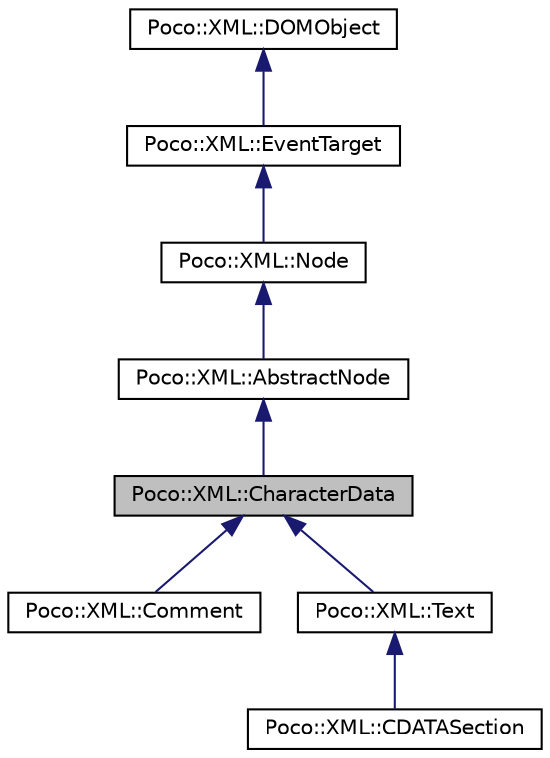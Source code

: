 digraph "Poco::XML::CharacterData"
{
 // LATEX_PDF_SIZE
  edge [fontname="Helvetica",fontsize="10",labelfontname="Helvetica",labelfontsize="10"];
  node [fontname="Helvetica",fontsize="10",shape=record];
  Node1 [label="Poco::XML::CharacterData",height=0.2,width=0.4,color="black", fillcolor="grey75", style="filled", fontcolor="black",tooltip=" "];
  Node2 -> Node1 [dir="back",color="midnightblue",fontsize="10",style="solid"];
  Node2 [label="Poco::XML::AbstractNode",height=0.2,width=0.4,color="black", fillcolor="white", style="filled",URL="$classPoco_1_1XML_1_1AbstractNode.html",tooltip=" "];
  Node3 -> Node2 [dir="back",color="midnightblue",fontsize="10",style="solid"];
  Node3 [label="Poco::XML::Node",height=0.2,width=0.4,color="black", fillcolor="white", style="filled",URL="$classPoco_1_1XML_1_1Node.html",tooltip=" "];
  Node4 -> Node3 [dir="back",color="midnightblue",fontsize="10",style="solid"];
  Node4 [label="Poco::XML::EventTarget",height=0.2,width=0.4,color="black", fillcolor="white", style="filled",URL="$classPoco_1_1XML_1_1EventTarget.html",tooltip=" "];
  Node5 -> Node4 [dir="back",color="midnightblue",fontsize="10",style="solid"];
  Node5 [label="Poco::XML::DOMObject",height=0.2,width=0.4,color="black", fillcolor="white", style="filled",URL="$classPoco_1_1XML_1_1DOMObject.html",tooltip=" "];
  Node1 -> Node6 [dir="back",color="midnightblue",fontsize="10",style="solid"];
  Node6 [label="Poco::XML::Comment",height=0.2,width=0.4,color="black", fillcolor="white", style="filled",URL="$classPoco_1_1XML_1_1Comment.html",tooltip=" "];
  Node1 -> Node7 [dir="back",color="midnightblue",fontsize="10",style="solid"];
  Node7 [label="Poco::XML::Text",height=0.2,width=0.4,color="black", fillcolor="white", style="filled",URL="$classPoco_1_1XML_1_1Text.html",tooltip=" "];
  Node7 -> Node8 [dir="back",color="midnightblue",fontsize="10",style="solid"];
  Node8 [label="Poco::XML::CDATASection",height=0.2,width=0.4,color="black", fillcolor="white", style="filled",URL="$classPoco_1_1XML_1_1CDATASection.html",tooltip=" "];
}
